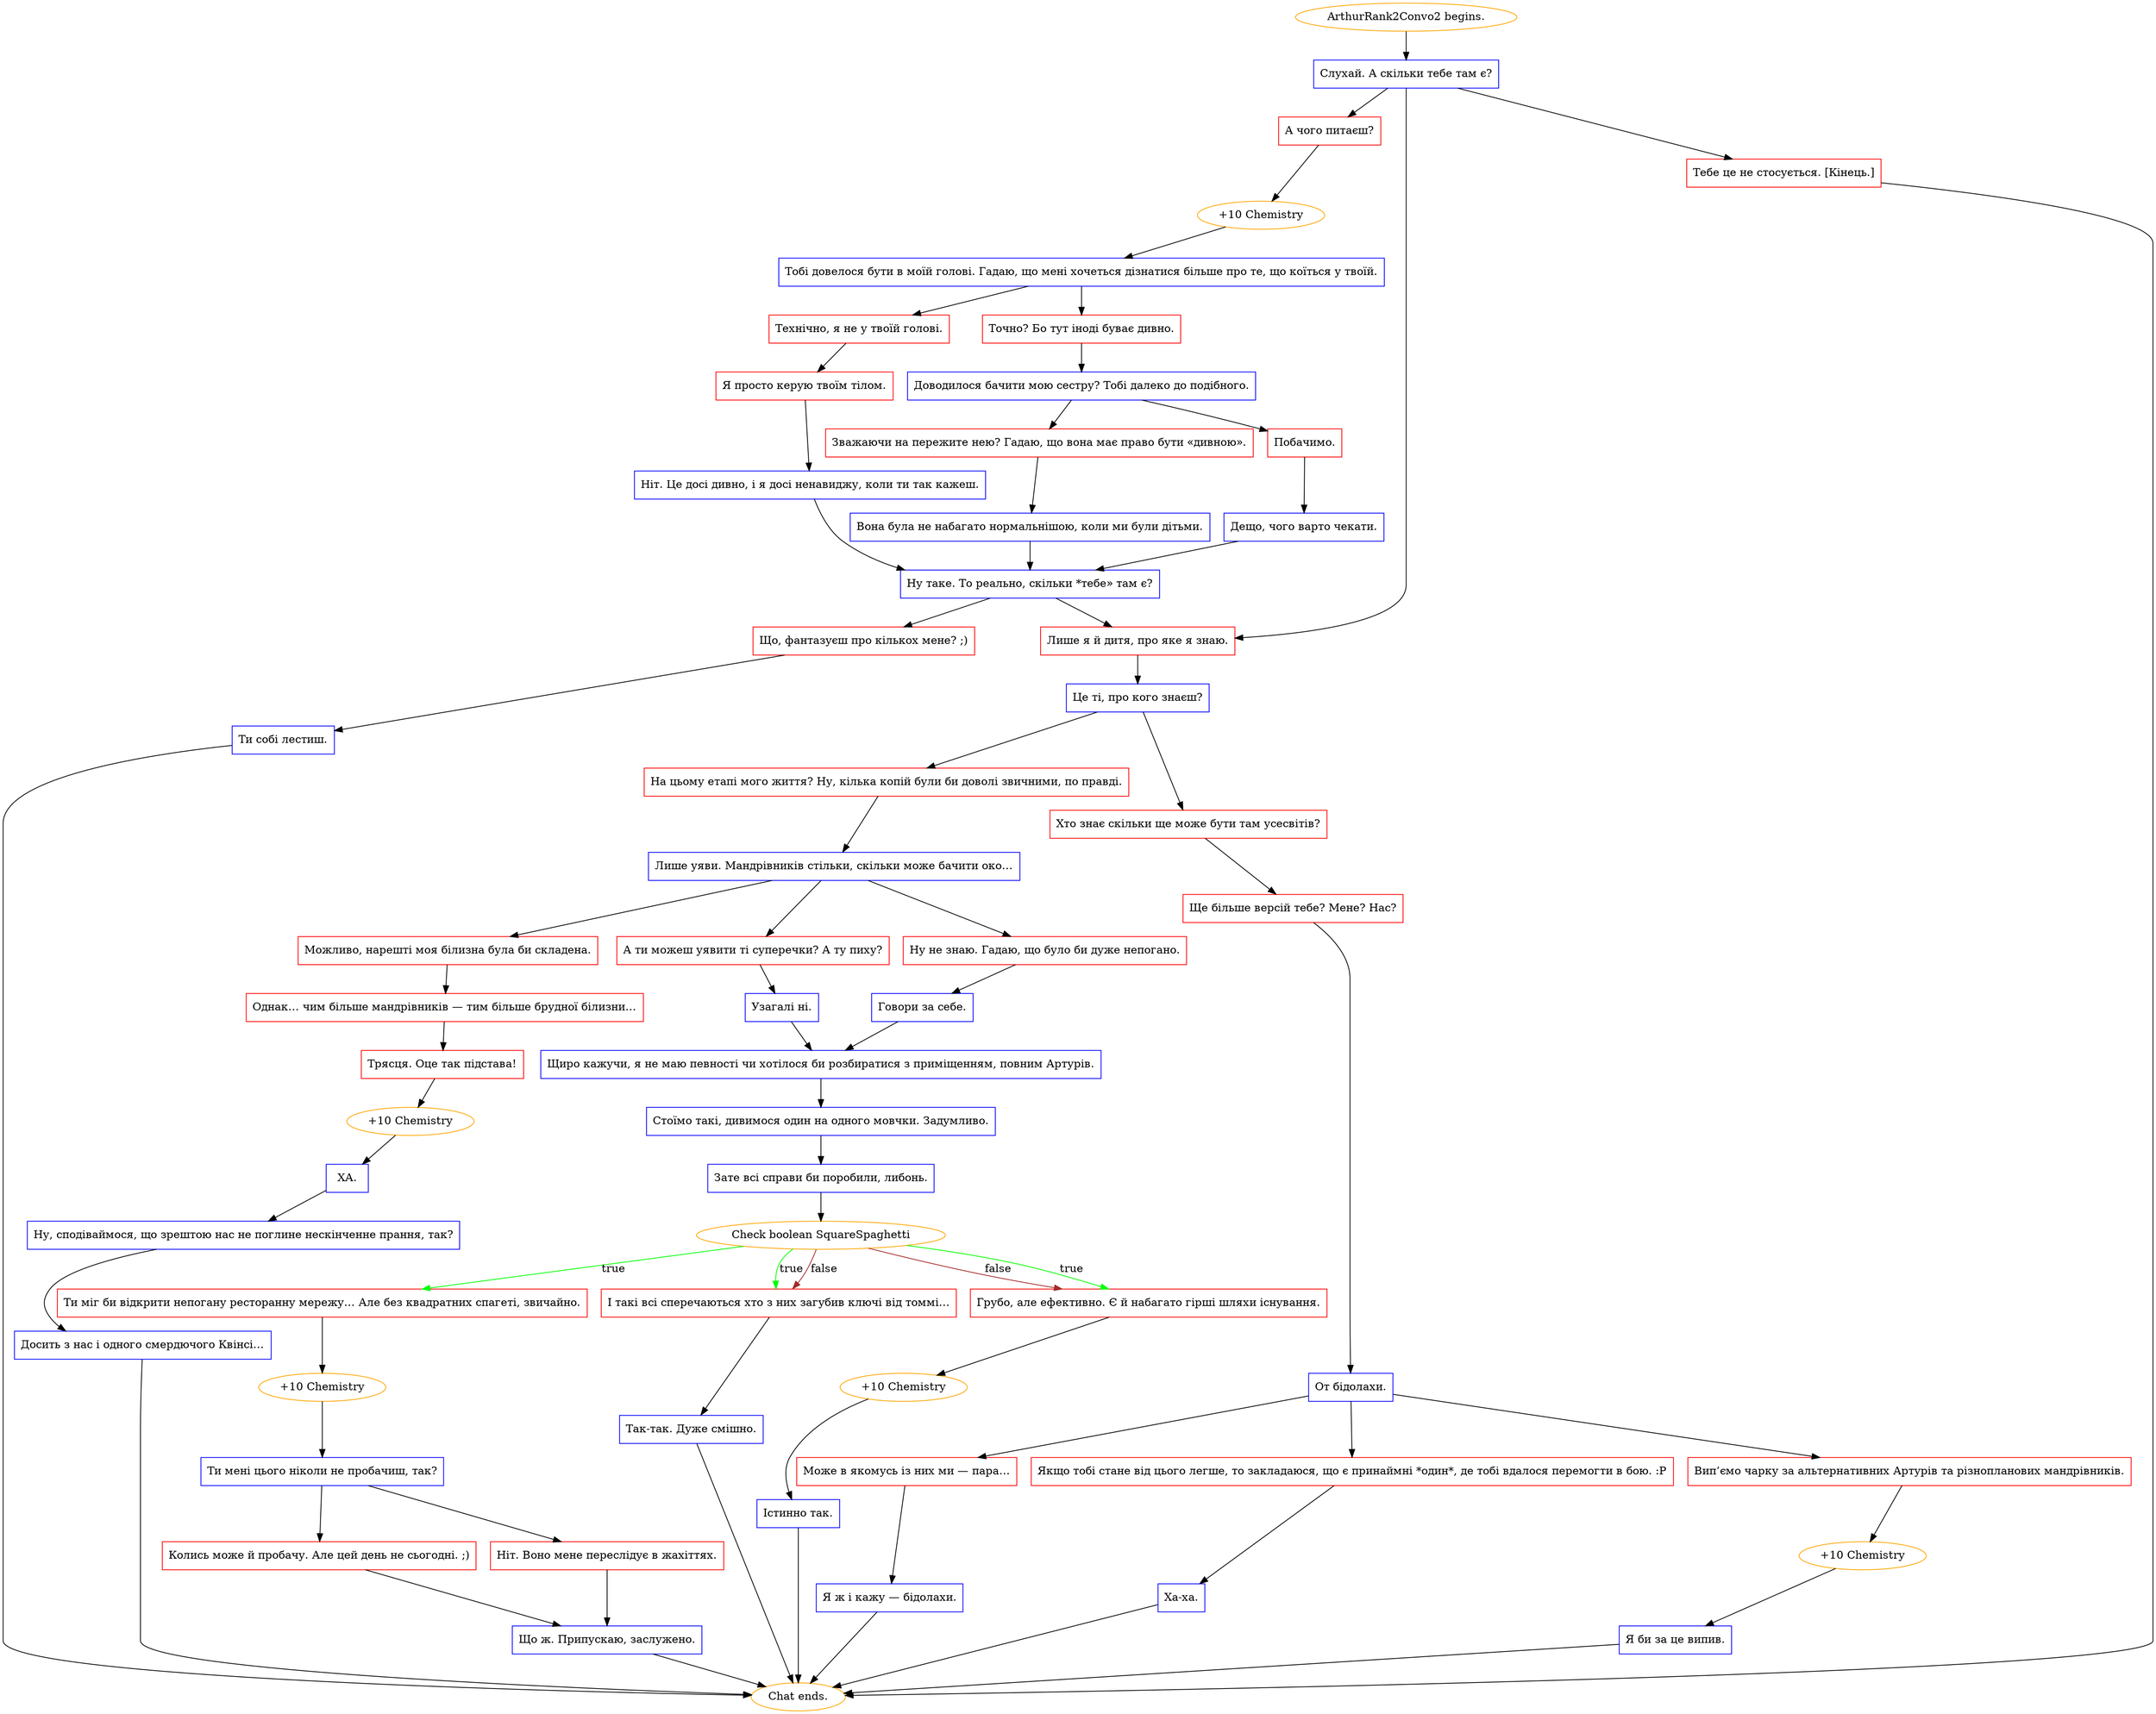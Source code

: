 digraph {
	"ArthurRank2Convo2 begins." [color=orange];
		"ArthurRank2Convo2 begins." -> j1045102638;
	j1045102638 [label="Слухай. А скільки тебе там є?",shape=box,color=blue];
		j1045102638 -> j1684190376;
		j1045102638 -> j1551584209;
		j1045102638 -> j944213319;
	j1684190376 [label="А чого питаєш?",shape=box,color=red];
		j1684190376 -> j696668152;
	j1551584209 [label="Тебе це не стосується. [Кінець.]",shape=box,color=red];
		j1551584209 -> "Chat ends.";
	j944213319 [label="Лише я й дитя, про яке я знаю.",shape=box,color=red];
		j944213319 -> j585401092;
	j696668152 [label="+10 Chemistry",color=orange];
		j696668152 -> j1308498388;
	"Chat ends." [color=orange];
	j585401092 [label="Це ті, про кого знаєш?",shape=box,color=blue];
		j585401092 -> j3161620255;
		j585401092 -> j3531821619;
	j1308498388 [label="Тобі довелося бути в моїй голові. Гадаю, що мені хочеться дізнатися більше про те, що коїться у твоїй.",shape=box,color=blue];
		j1308498388 -> j561179484;
		j1308498388 -> j2307312172;
	j3161620255 [label="На цьому етапі мого життя? Ну, кілька копій були би доволі звичними, по правді.",shape=box,color=red];
		j3161620255 -> j2128422238;
	j3531821619 [label="Хто знає скільки ще може бути там усесвітів?",shape=box,color=red];
		j3531821619 -> j2822503215;
	j561179484 [label="Технічно, я не у твоїй голові.",shape=box,color=red];
		j561179484 -> j2735595287;
	j2307312172 [label="Точно? Бо тут іноді буває дивно.",shape=box,color=red];
		j2307312172 -> j2129996386;
	j2128422238 [label="Лише уяви. Мандрівників стільки, скільки може бачити око…",shape=box,color=blue];
		j2128422238 -> j2255443816;
		j2128422238 -> j1878647939;
		j2128422238 -> j387587525;
	j2822503215 [label="Ще більше версій тебе? Мене? Нас?",shape=box,color=red];
		j2822503215 -> j228268260;
	j2735595287 [label="Я просто керую твоїм тілом.",shape=box,color=red];
		j2735595287 -> j2945439777;
	j2129996386 [label="Доводилося бачити мою сестру? Тобі далеко до подібного.",shape=box,color=blue];
		j2129996386 -> j3363768289;
		j2129996386 -> j650070047;
	j2255443816 [label="Можливо, нарешті моя білизна була би складена.",shape=box,color=red];
		j2255443816 -> j2300868220;
	j1878647939 [label="А ти можеш уявити ті суперечки? А ту пиху?",shape=box,color=red];
		j1878647939 -> j3737626297;
	j387587525 [label="Ну не знаю. Гадаю, що було би дуже непогано.",shape=box,color=red];
		j387587525 -> j1799347366;
	j228268260 [label="От бідолахи.",shape=box,color=blue];
		j228268260 -> j59525426;
		j228268260 -> j1136581551;
		j228268260 -> j215093808;
	j2945439777 [label="Ніт. Це досі дивно, і я досі ненавиджу, коли ти так кажеш.",shape=box,color=blue];
		j2945439777 -> j2658619744;
	j3363768289 [label="Зважаючи на пережите нею? Гадаю, що вона має право бути «дивною».",shape=box,color=red];
		j3363768289 -> j1877850730;
	j650070047 [label="Побачимо.",shape=box,color=red];
		j650070047 -> j1413211754;
	j2300868220 [label="Однак… чим більше мандрівників — тим більше брудної білизни…",shape=box,color=red];
		j2300868220 -> j906354309;
	j3737626297 [label="Узагалі ні.",shape=box,color=blue];
		j3737626297 -> j1112091369;
	j1799347366 [label="Говори за себе.",shape=box,color=blue];
		j1799347366 -> j1112091369;
	j59525426 [label="Може в якомусь із них ми — пара…",shape=box,color=red];
		j59525426 -> j35122747;
	j1136581551 [label="Якщо тобі стане від цього легше, то закладаюся, що є принаймні *один*, де тобі вдалося перемогти в бою. :Р",shape=box,color=red];
		j1136581551 -> j2094081198;
	j215093808 [label="Вип’ємо чарку за альтернативних Артурів та різнопланових мандрівників.",shape=box,color=red];
		j215093808 -> j2542612134;
	j2658619744 [label="Ну таке. То реально, скільки *тебе» там є?",shape=box,color=blue];
		j2658619744 -> j761091908;
		j2658619744 -> j944213319;
	j1877850730 [label="Вона була не набагато нормальнішою, коли ми були дітьми.",shape=box,color=blue];
		j1877850730 -> j2658619744;
	j1413211754 [label="Дещо, чого варто чекати.",shape=box,color=blue];
		j1413211754 -> j2658619744;
	j906354309 [label="Трясця. Оце так підстава!",shape=box,color=red];
		j906354309 -> j3189926064;
	j1112091369 [label="Щиро кажучи, я не маю певності чи хотілося би розбиратися з приміщенням, повним Артурів.",shape=box,color=blue];
		j1112091369 -> j633787419;
	j35122747 [label="Я ж і кажу — бідолахи.",shape=box,color=blue];
		j35122747 -> "Chat ends.";
	j2094081198 [label="Ха-ха.",shape=box,color=blue];
		j2094081198 -> "Chat ends.";
	j2542612134 [label="+10 Chemistry",color=orange];
		j2542612134 -> j51737329;
	j761091908 [label="Що, фантазуєш про кількох мене? ;)",shape=box,color=red];
		j761091908 -> j732721247;
	j3189926064 [label="+10 Chemistry",color=orange];
		j3189926064 -> j2164239277;
	j633787419 [label="Стоїмо такі, дивимося один на одного мовчки. Задумливо.",shape=box,color=blue];
		j633787419 -> j3899939271;
	j51737329 [label="Я би за це випив.",shape=box,color=blue];
		j51737329 -> "Chat ends.";
	j732721247 [label="Ти собі лестиш.",shape=box,color=blue];
		j732721247 -> "Chat ends.";
	j2164239277 [label="ХА.",shape=box,color=blue];
		j2164239277 -> j1571291099;
	j3899939271 [label="Зате всі справи би поробили, либонь.",shape=box,color=blue];
		j3899939271 -> j3719512554;
	j1571291099 [label="Ну, сподіваймося, що зрештою нас не поглине нескінченне прання, так?",shape=box,color=blue];
		j1571291099 -> j3643932130;
	j3719512554 [label="Check boolean SquareSpaghetti",color=orange];
		j3719512554 -> j4251169304 [label=true,color=green];
		j3719512554 -> j3825050866 [label=true,color=green];
		j3719512554 -> j2786610452 [label=true,color=green];
		j3719512554 -> j3825050866 [label=false,color=brown];
		j3719512554 -> j2786610452 [label=false,color=brown];
	j3643932130 [label="Досить з нас і одного смердючого Квінсі…",shape=box,color=blue];
		j3643932130 -> "Chat ends.";
	j4251169304 [label="Ти міг би відкрити непогану ресторанну мережу… Але без квадратних спагеті, звичайно.",shape=box,color=red];
		j4251169304 -> j898312405;
	j3825050866 [label="Грубо, але ефективно. Є й набагато гірші шляхи існування.",shape=box,color=red];
		j3825050866 -> j1339110411;
	j2786610452 [label="І такі всі сперечаються хто з них загубив ключі від томмі…",shape=box,color=red];
		j2786610452 -> j2437450386;
	j898312405 [label="+10 Chemistry",color=orange];
		j898312405 -> j1520165490;
	j1339110411 [label="+10 Chemistry",color=orange];
		j1339110411 -> j960060769;
	j2437450386 [label="Так-так. Дуже смішно.",shape=box,color=blue];
		j2437450386 -> "Chat ends.";
	j1520165490 [label="Ти мені цього ніколи не пробачиш, так?",shape=box,color=blue];
		j1520165490 -> j2162438052;
		j1520165490 -> j1959313969;
	j960060769 [label="Істинно так.",shape=box,color=blue];
		j960060769 -> "Chat ends.";
	j2162438052 [label="Колись може й пробачу. Але цей день не сьогодні. ;)",shape=box,color=red];
		j2162438052 -> j872148736;
	j1959313969 [label="Ніт. Воно мене переслідує в жахіттях.",shape=box,color=red];
		j1959313969 -> j872148736;
	j872148736 [label="Що ж. Припускаю, заслужено.",shape=box,color=blue];
		j872148736 -> "Chat ends.";
}